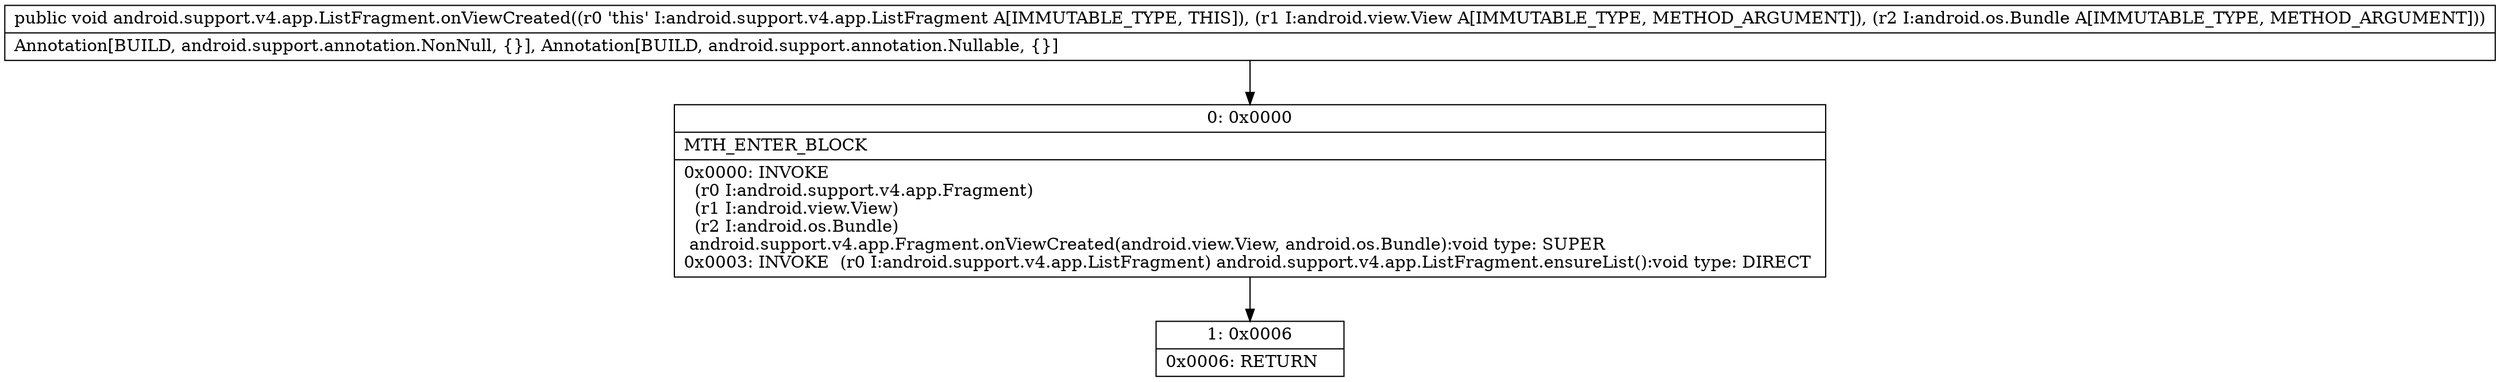 digraph "CFG forandroid.support.v4.app.ListFragment.onViewCreated(Landroid\/view\/View;Landroid\/os\/Bundle;)V" {
Node_0 [shape=record,label="{0\:\ 0x0000|MTH_ENTER_BLOCK\l|0x0000: INVOKE  \l  (r0 I:android.support.v4.app.Fragment)\l  (r1 I:android.view.View)\l  (r2 I:android.os.Bundle)\l android.support.v4.app.Fragment.onViewCreated(android.view.View, android.os.Bundle):void type: SUPER \l0x0003: INVOKE  (r0 I:android.support.v4.app.ListFragment) android.support.v4.app.ListFragment.ensureList():void type: DIRECT \l}"];
Node_1 [shape=record,label="{1\:\ 0x0006|0x0006: RETURN   \l}"];
MethodNode[shape=record,label="{public void android.support.v4.app.ListFragment.onViewCreated((r0 'this' I:android.support.v4.app.ListFragment A[IMMUTABLE_TYPE, THIS]), (r1 I:android.view.View A[IMMUTABLE_TYPE, METHOD_ARGUMENT]), (r2 I:android.os.Bundle A[IMMUTABLE_TYPE, METHOD_ARGUMENT]))  | Annotation[BUILD, android.support.annotation.NonNull, \{\}], Annotation[BUILD, android.support.annotation.Nullable, \{\}]\l}"];
MethodNode -> Node_0;
Node_0 -> Node_1;
}

